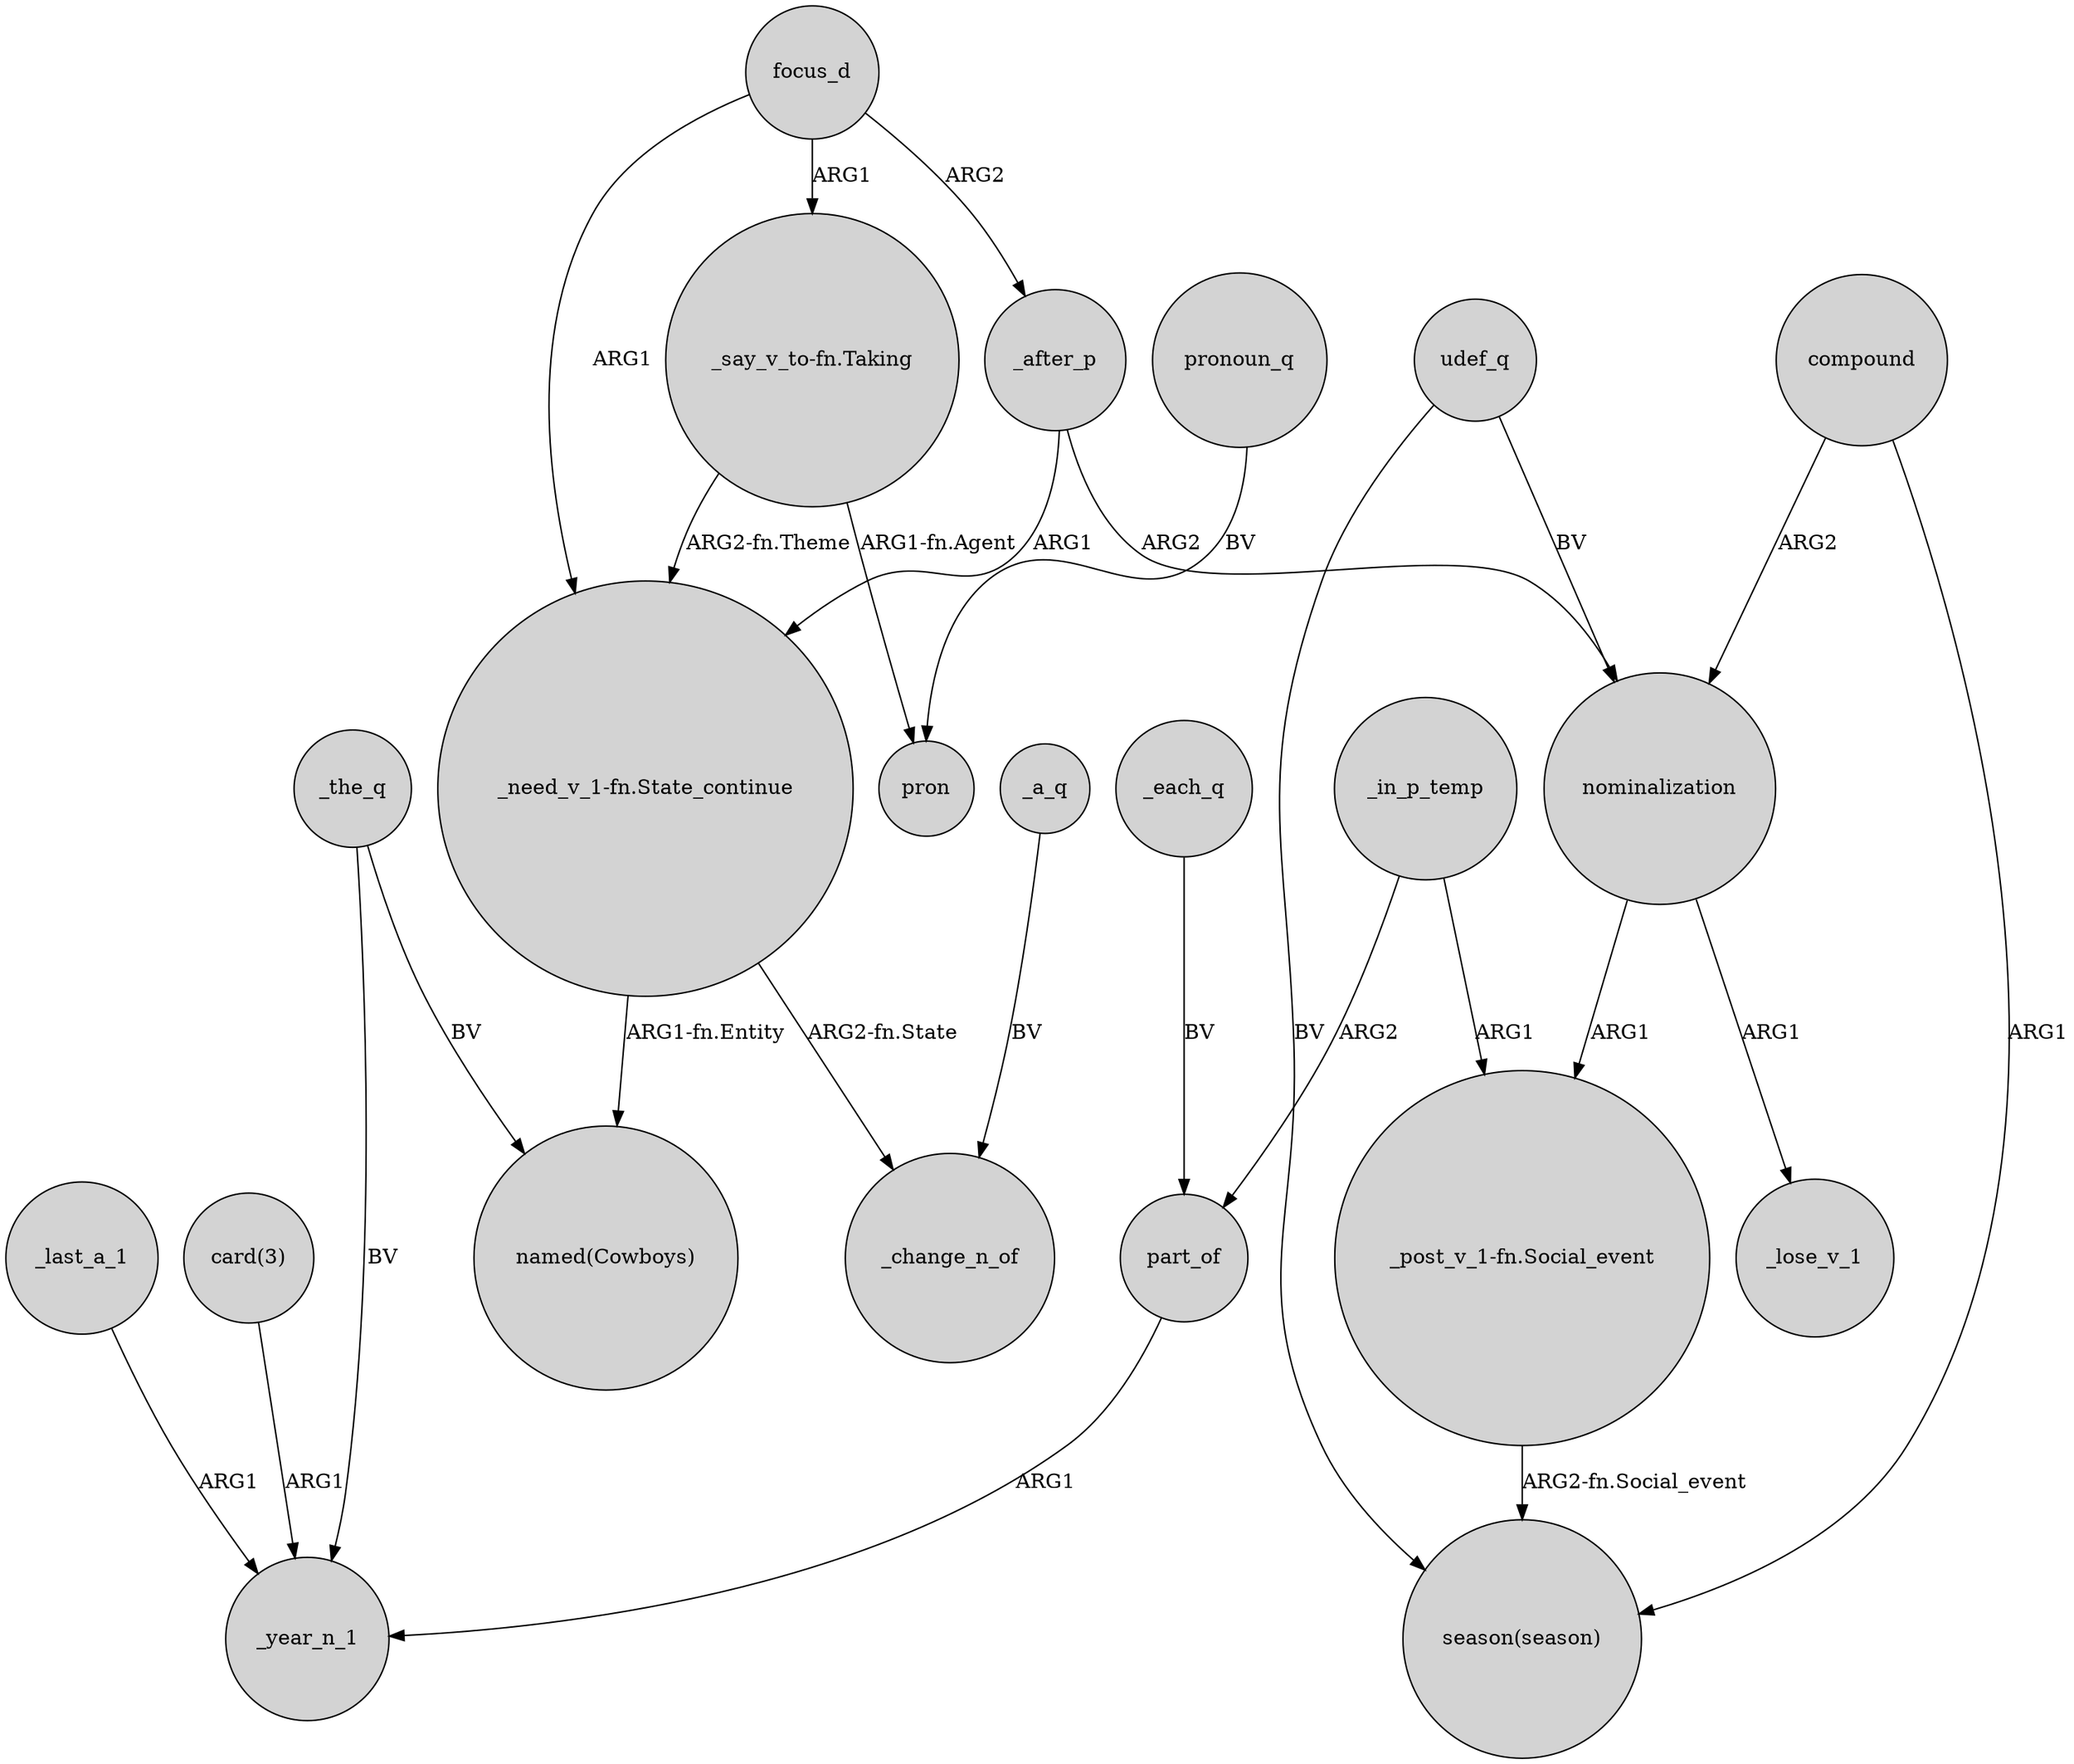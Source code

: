 digraph {
	node [shape=circle style=filled]
	_after_p -> "_need_v_1-fn.State_continue" [label=ARG1]
	focus_d -> "_say_v_to-fn.Taking" [label=ARG1]
	udef_q -> "season(season)" [label=BV]
	"_post_v_1-fn.Social_event" -> "season(season)" [label="ARG2-fn.Social_event"]
	_the_q -> "named(Cowboys)" [label=BV]
	udef_q -> nominalization [label=BV]
	"_need_v_1-fn.State_continue" -> "named(Cowboys)" [label="ARG1-fn.Entity"]
	"_need_v_1-fn.State_continue" -> _change_n_of [label="ARG2-fn.State"]
	"_say_v_to-fn.Taking" -> "_need_v_1-fn.State_continue" [label="ARG2-fn.Theme"]
	"card(3)" -> _year_n_1 [label=ARG1]
	_in_p_temp -> "_post_v_1-fn.Social_event" [label=ARG1]
	compound -> nominalization [label=ARG2]
	"_say_v_to-fn.Taking" -> pron [label="ARG1-fn.Agent"]
	compound -> "season(season)" [label=ARG1]
	_after_p -> nominalization [label=ARG2]
	pronoun_q -> pron [label=BV]
	_in_p_temp -> part_of [label=ARG2]
	focus_d -> "_need_v_1-fn.State_continue" [label=ARG1]
	part_of -> _year_n_1 [label=ARG1]
	_the_q -> _year_n_1 [label=BV]
	_last_a_1 -> _year_n_1 [label=ARG1]
	nominalization -> _lose_v_1 [label=ARG1]
	focus_d -> _after_p [label=ARG2]
	_a_q -> _change_n_of [label=BV]
	nominalization -> "_post_v_1-fn.Social_event" [label=ARG1]
	_each_q -> part_of [label=BV]
}
